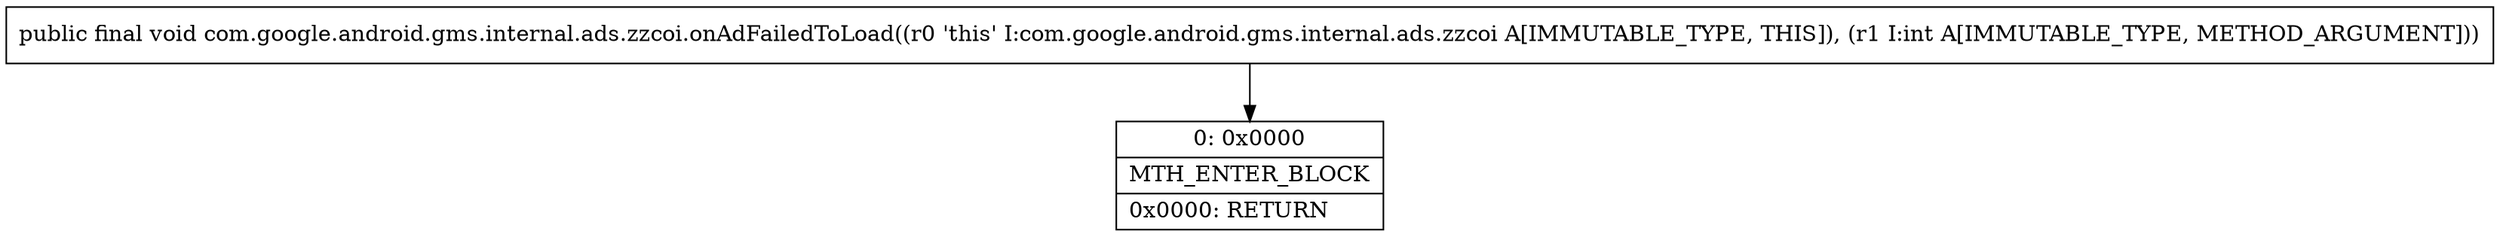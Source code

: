 digraph "CFG forcom.google.android.gms.internal.ads.zzcoi.onAdFailedToLoad(I)V" {
Node_0 [shape=record,label="{0\:\ 0x0000|MTH_ENTER_BLOCK\l|0x0000: RETURN   \l}"];
MethodNode[shape=record,label="{public final void com.google.android.gms.internal.ads.zzcoi.onAdFailedToLoad((r0 'this' I:com.google.android.gms.internal.ads.zzcoi A[IMMUTABLE_TYPE, THIS]), (r1 I:int A[IMMUTABLE_TYPE, METHOD_ARGUMENT])) }"];
MethodNode -> Node_0;
}

